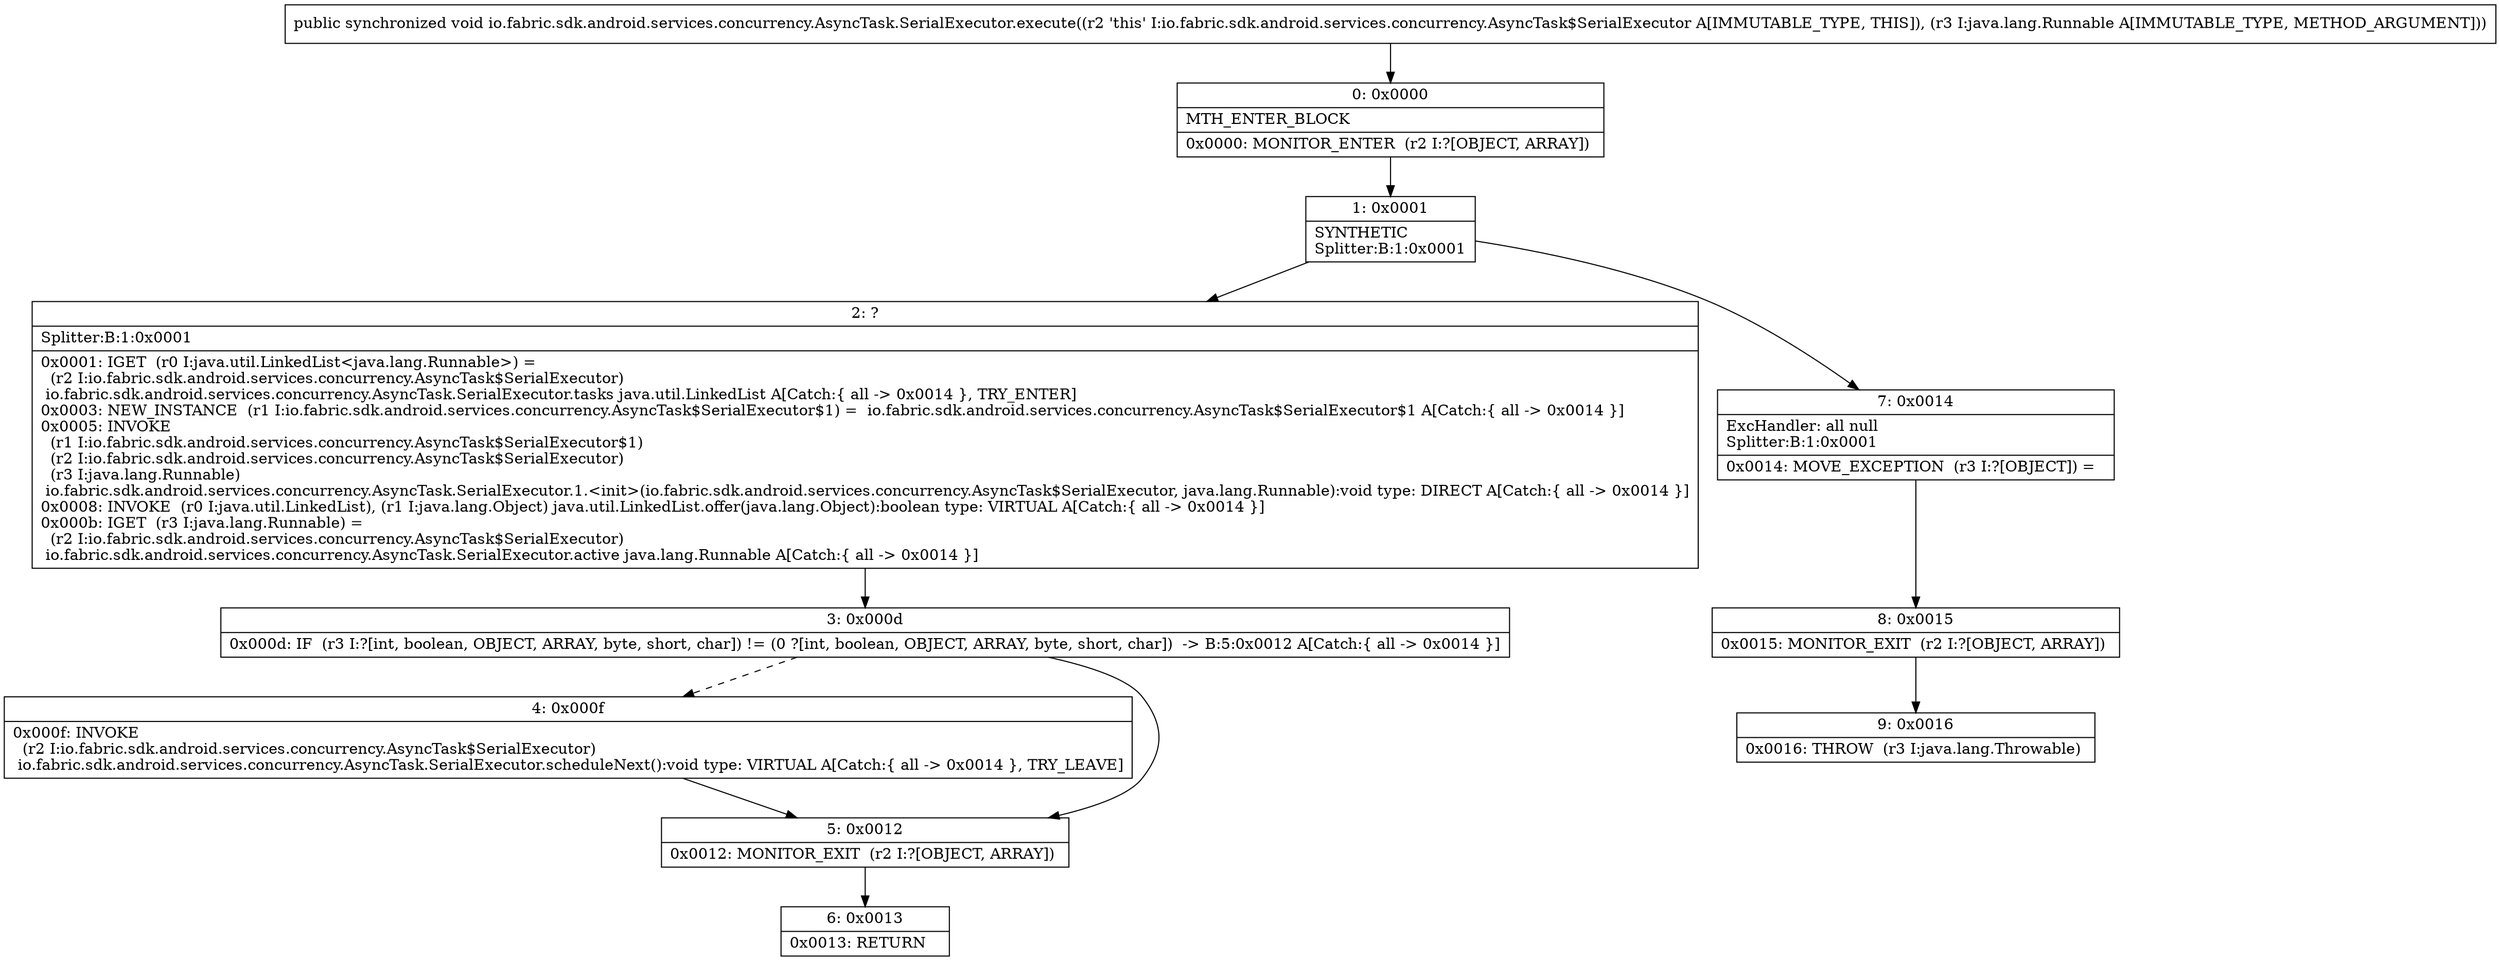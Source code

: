 digraph "CFG forio.fabric.sdk.android.services.concurrency.AsyncTask.SerialExecutor.execute(Ljava\/lang\/Runnable;)V" {
Node_0 [shape=record,label="{0\:\ 0x0000|MTH_ENTER_BLOCK\l|0x0000: MONITOR_ENTER  (r2 I:?[OBJECT, ARRAY]) \l}"];
Node_1 [shape=record,label="{1\:\ 0x0001|SYNTHETIC\lSplitter:B:1:0x0001\l}"];
Node_2 [shape=record,label="{2\:\ ?|Splitter:B:1:0x0001\l|0x0001: IGET  (r0 I:java.util.LinkedList\<java.lang.Runnable\>) = \l  (r2 I:io.fabric.sdk.android.services.concurrency.AsyncTask$SerialExecutor)\l io.fabric.sdk.android.services.concurrency.AsyncTask.SerialExecutor.tasks java.util.LinkedList A[Catch:\{ all \-\> 0x0014 \}, TRY_ENTER]\l0x0003: NEW_INSTANCE  (r1 I:io.fabric.sdk.android.services.concurrency.AsyncTask$SerialExecutor$1) =  io.fabric.sdk.android.services.concurrency.AsyncTask$SerialExecutor$1 A[Catch:\{ all \-\> 0x0014 \}]\l0x0005: INVOKE  \l  (r1 I:io.fabric.sdk.android.services.concurrency.AsyncTask$SerialExecutor$1)\l  (r2 I:io.fabric.sdk.android.services.concurrency.AsyncTask$SerialExecutor)\l  (r3 I:java.lang.Runnable)\l io.fabric.sdk.android.services.concurrency.AsyncTask.SerialExecutor.1.\<init\>(io.fabric.sdk.android.services.concurrency.AsyncTask$SerialExecutor, java.lang.Runnable):void type: DIRECT A[Catch:\{ all \-\> 0x0014 \}]\l0x0008: INVOKE  (r0 I:java.util.LinkedList), (r1 I:java.lang.Object) java.util.LinkedList.offer(java.lang.Object):boolean type: VIRTUAL A[Catch:\{ all \-\> 0x0014 \}]\l0x000b: IGET  (r3 I:java.lang.Runnable) = \l  (r2 I:io.fabric.sdk.android.services.concurrency.AsyncTask$SerialExecutor)\l io.fabric.sdk.android.services.concurrency.AsyncTask.SerialExecutor.active java.lang.Runnable A[Catch:\{ all \-\> 0x0014 \}]\l}"];
Node_3 [shape=record,label="{3\:\ 0x000d|0x000d: IF  (r3 I:?[int, boolean, OBJECT, ARRAY, byte, short, char]) != (0 ?[int, boolean, OBJECT, ARRAY, byte, short, char])  \-\> B:5:0x0012 A[Catch:\{ all \-\> 0x0014 \}]\l}"];
Node_4 [shape=record,label="{4\:\ 0x000f|0x000f: INVOKE  \l  (r2 I:io.fabric.sdk.android.services.concurrency.AsyncTask$SerialExecutor)\l io.fabric.sdk.android.services.concurrency.AsyncTask.SerialExecutor.scheduleNext():void type: VIRTUAL A[Catch:\{ all \-\> 0x0014 \}, TRY_LEAVE]\l}"];
Node_5 [shape=record,label="{5\:\ 0x0012|0x0012: MONITOR_EXIT  (r2 I:?[OBJECT, ARRAY]) \l}"];
Node_6 [shape=record,label="{6\:\ 0x0013|0x0013: RETURN   \l}"];
Node_7 [shape=record,label="{7\:\ 0x0014|ExcHandler: all null\lSplitter:B:1:0x0001\l|0x0014: MOVE_EXCEPTION  (r3 I:?[OBJECT]) =  \l}"];
Node_8 [shape=record,label="{8\:\ 0x0015|0x0015: MONITOR_EXIT  (r2 I:?[OBJECT, ARRAY]) \l}"];
Node_9 [shape=record,label="{9\:\ 0x0016|0x0016: THROW  (r3 I:java.lang.Throwable) \l}"];
MethodNode[shape=record,label="{public synchronized void io.fabric.sdk.android.services.concurrency.AsyncTask.SerialExecutor.execute((r2 'this' I:io.fabric.sdk.android.services.concurrency.AsyncTask$SerialExecutor A[IMMUTABLE_TYPE, THIS]), (r3 I:java.lang.Runnable A[IMMUTABLE_TYPE, METHOD_ARGUMENT])) }"];
MethodNode -> Node_0;
Node_0 -> Node_1;
Node_1 -> Node_2;
Node_1 -> Node_7;
Node_2 -> Node_3;
Node_3 -> Node_4[style=dashed];
Node_3 -> Node_5;
Node_4 -> Node_5;
Node_5 -> Node_6;
Node_7 -> Node_8;
Node_8 -> Node_9;
}

